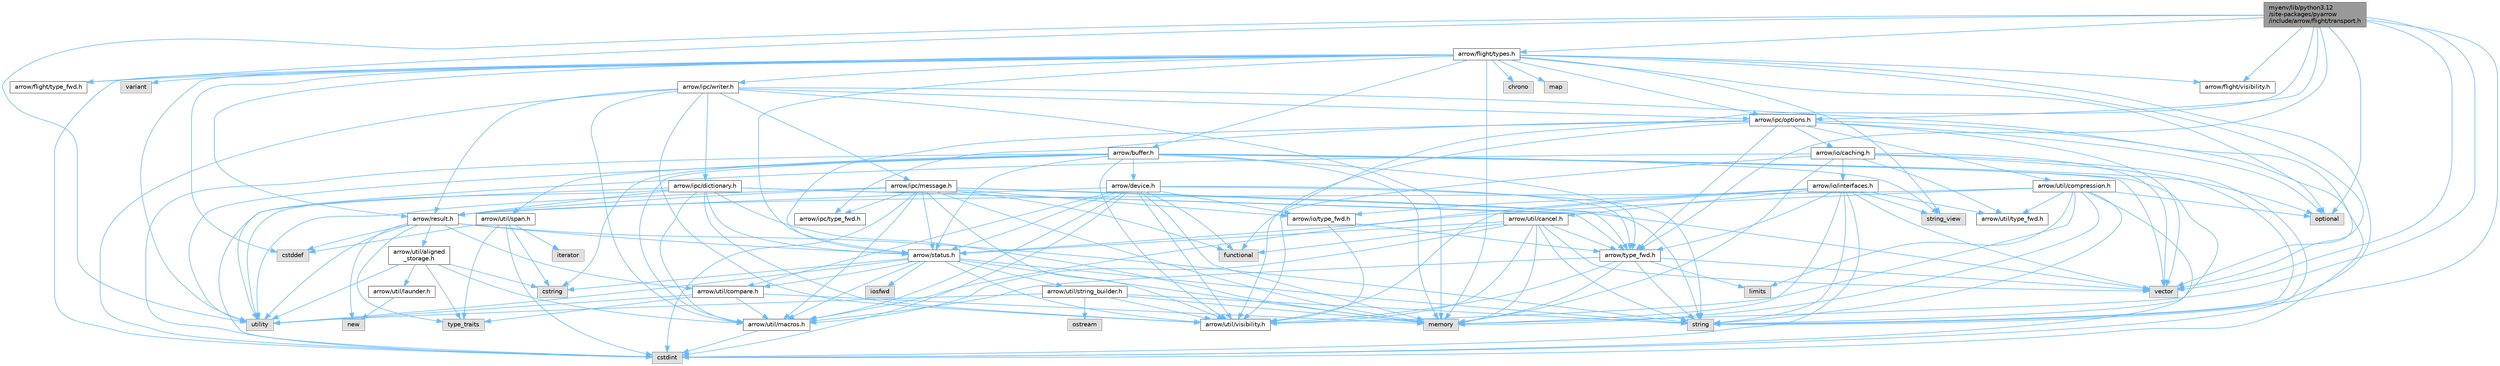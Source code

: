 digraph "myenv/lib/python3.12/site-packages/pyarrow/include/arrow/flight/transport.h"
{
 // LATEX_PDF_SIZE
  bgcolor="transparent";
  edge [fontname=Helvetica,fontsize=10,labelfontname=Helvetica,labelfontsize=10];
  node [fontname=Helvetica,fontsize=10,shape=box,height=0.2,width=0.4];
  Node1 [id="Node000001",label="myenv/lib/python3.12\l/site-packages/pyarrow\l/include/arrow/flight/transport.h",height=0.2,width=0.4,color="gray40", fillcolor="grey60", style="filled", fontcolor="black",tooltip=" "];
  Node1 -> Node2 [id="edge1_Node000001_Node000002",color="steelblue1",style="solid",tooltip=" "];
  Node2 [id="Node000002",label="functional",height=0.2,width=0.4,color="grey60", fillcolor="#E0E0E0", style="filled",tooltip=" "];
  Node1 -> Node3 [id="edge2_Node000001_Node000003",color="steelblue1",style="solid",tooltip=" "];
  Node3 [id="Node000003",label="memory",height=0.2,width=0.4,color="grey60", fillcolor="#E0E0E0", style="filled",tooltip=" "];
  Node1 -> Node4 [id="edge3_Node000001_Node000004",color="steelblue1",style="solid",tooltip=" "];
  Node4 [id="Node000004",label="optional",height=0.2,width=0.4,color="grey60", fillcolor="#E0E0E0", style="filled",tooltip=" "];
  Node1 -> Node5 [id="edge4_Node000001_Node000005",color="steelblue1",style="solid",tooltip=" "];
  Node5 [id="Node000005",label="string",height=0.2,width=0.4,color="grey60", fillcolor="#E0E0E0", style="filled",tooltip=" "];
  Node1 -> Node6 [id="edge5_Node000001_Node000006",color="steelblue1",style="solid",tooltip=" "];
  Node6 [id="Node000006",label="utility",height=0.2,width=0.4,color="grey60", fillcolor="#E0E0E0", style="filled",tooltip=" "];
  Node1 -> Node7 [id="edge6_Node000001_Node000007",color="steelblue1",style="solid",tooltip=" "];
  Node7 [id="Node000007",label="vector",height=0.2,width=0.4,color="grey60", fillcolor="#E0E0E0", style="filled",tooltip=" "];
  Node1 -> Node8 [id="edge7_Node000001_Node000008",color="steelblue1",style="solid",tooltip=" "];
  Node8 [id="Node000008",label="arrow/flight/type_fwd.h",height=0.2,width=0.4,color="grey40", fillcolor="white", style="filled",URL="$arrow_2flight_2type__fwd_8h.html",tooltip=" "];
  Node1 -> Node9 [id="edge8_Node000001_Node000009",color="steelblue1",style="solid",tooltip=" "];
  Node9 [id="Node000009",label="arrow/flight/types.h",height=0.2,width=0.4,color="grey40", fillcolor="white", style="filled",URL="$arrow_2flight_2types_8h.html",tooltip=" "];
  Node9 -> Node10 [id="edge9_Node000009_Node000010",color="steelblue1",style="solid",tooltip=" "];
  Node10 [id="Node000010",label="chrono",height=0.2,width=0.4,color="grey60", fillcolor="#E0E0E0", style="filled",tooltip=" "];
  Node9 -> Node11 [id="edge10_Node000009_Node000011",color="steelblue1",style="solid",tooltip=" "];
  Node11 [id="Node000011",label="cstddef",height=0.2,width=0.4,color="grey60", fillcolor="#E0E0E0", style="filled",tooltip=" "];
  Node9 -> Node12 [id="edge11_Node000009_Node000012",color="steelblue1",style="solid",tooltip=" "];
  Node12 [id="Node000012",label="cstdint",height=0.2,width=0.4,color="grey60", fillcolor="#E0E0E0", style="filled",tooltip=" "];
  Node9 -> Node13 [id="edge12_Node000009_Node000013",color="steelblue1",style="solid",tooltip=" "];
  Node13 [id="Node000013",label="map",height=0.2,width=0.4,color="grey60", fillcolor="#E0E0E0", style="filled",tooltip=" "];
  Node9 -> Node3 [id="edge13_Node000009_Node000003",color="steelblue1",style="solid",tooltip=" "];
  Node9 -> Node4 [id="edge14_Node000009_Node000004",color="steelblue1",style="solid",tooltip=" "];
  Node9 -> Node5 [id="edge15_Node000009_Node000005",color="steelblue1",style="solid",tooltip=" "];
  Node9 -> Node14 [id="edge16_Node000009_Node000014",color="steelblue1",style="solid",tooltip=" "];
  Node14 [id="Node000014",label="string_view",height=0.2,width=0.4,color="grey60", fillcolor="#E0E0E0", style="filled",tooltip=" "];
  Node9 -> Node6 [id="edge17_Node000009_Node000006",color="steelblue1",style="solid",tooltip=" "];
  Node9 -> Node15 [id="edge18_Node000009_Node000015",color="steelblue1",style="solid",tooltip=" "];
  Node15 [id="Node000015",label="variant",height=0.2,width=0.4,color="grey60", fillcolor="#E0E0E0", style="filled",tooltip=" "];
  Node9 -> Node7 [id="edge19_Node000009_Node000007",color="steelblue1",style="solid",tooltip=" "];
  Node9 -> Node16 [id="edge20_Node000009_Node000016",color="steelblue1",style="solid",tooltip=" "];
  Node16 [id="Node000016",label="arrow/buffer.h",height=0.2,width=0.4,color="grey40", fillcolor="white", style="filled",URL="$buffer_8h.html",tooltip=" "];
  Node16 -> Node12 [id="edge21_Node000016_Node000012",color="steelblue1",style="solid",tooltip=" "];
  Node16 -> Node17 [id="edge22_Node000016_Node000017",color="steelblue1",style="solid",tooltip=" "];
  Node17 [id="Node000017",label="cstring",height=0.2,width=0.4,color="grey60", fillcolor="#E0E0E0", style="filled",tooltip=" "];
  Node16 -> Node3 [id="edge23_Node000016_Node000003",color="steelblue1",style="solid",tooltip=" "];
  Node16 -> Node4 [id="edge24_Node000016_Node000004",color="steelblue1",style="solid",tooltip=" "];
  Node16 -> Node5 [id="edge25_Node000016_Node000005",color="steelblue1",style="solid",tooltip=" "];
  Node16 -> Node14 [id="edge26_Node000016_Node000014",color="steelblue1",style="solid",tooltip=" "];
  Node16 -> Node6 [id="edge27_Node000016_Node000006",color="steelblue1",style="solid",tooltip=" "];
  Node16 -> Node7 [id="edge28_Node000016_Node000007",color="steelblue1",style="solid",tooltip=" "];
  Node16 -> Node18 [id="edge29_Node000016_Node000018",color="steelblue1",style="solid",tooltip=" "];
  Node18 [id="Node000018",label="arrow/device.h",height=0.2,width=0.4,color="grey40", fillcolor="white", style="filled",URL="$device_8h.html",tooltip=" "];
  Node18 -> Node12 [id="edge30_Node000018_Node000012",color="steelblue1",style="solid",tooltip=" "];
  Node18 -> Node2 [id="edge31_Node000018_Node000002",color="steelblue1",style="solid",tooltip=" "];
  Node18 -> Node3 [id="edge32_Node000018_Node000003",color="steelblue1",style="solid",tooltip=" "];
  Node18 -> Node5 [id="edge33_Node000018_Node000005",color="steelblue1",style="solid",tooltip=" "];
  Node18 -> Node19 [id="edge34_Node000018_Node000019",color="steelblue1",style="solid",tooltip=" "];
  Node19 [id="Node000019",label="arrow/io/type_fwd.h",height=0.2,width=0.4,color="grey40", fillcolor="white", style="filled",URL="$arrow_2io_2type__fwd_8h.html",tooltip=" "];
  Node19 -> Node20 [id="edge35_Node000019_Node000020",color="steelblue1",style="solid",tooltip=" "];
  Node20 [id="Node000020",label="arrow/type_fwd.h",height=0.2,width=0.4,color="grey40", fillcolor="white", style="filled",URL="$arrow_2type__fwd_8h.html",tooltip=" "];
  Node20 -> Node21 [id="edge36_Node000020_Node000021",color="steelblue1",style="solid",tooltip=" "];
  Node21 [id="Node000021",label="limits",height=0.2,width=0.4,color="grey60", fillcolor="#E0E0E0", style="filled",tooltip=" "];
  Node20 -> Node3 [id="edge37_Node000020_Node000003",color="steelblue1",style="solid",tooltip=" "];
  Node20 -> Node5 [id="edge38_Node000020_Node000005",color="steelblue1",style="solid",tooltip=" "];
  Node20 -> Node7 [id="edge39_Node000020_Node000007",color="steelblue1",style="solid",tooltip=" "];
  Node20 -> Node22 [id="edge40_Node000020_Node000022",color="steelblue1",style="solid",tooltip=" "];
  Node22 [id="Node000022",label="arrow/util/macros.h",height=0.2,width=0.4,color="grey40", fillcolor="white", style="filled",URL="$macros_8h.html",tooltip=" "];
  Node22 -> Node12 [id="edge41_Node000022_Node000012",color="steelblue1",style="solid",tooltip=" "];
  Node20 -> Node23 [id="edge42_Node000020_Node000023",color="steelblue1",style="solid",tooltip=" "];
  Node23 [id="Node000023",label="arrow/util/visibility.h",height=0.2,width=0.4,color="grey40", fillcolor="white", style="filled",URL="$include_2arrow_2util_2visibility_8h.html",tooltip=" "];
  Node19 -> Node23 [id="edge43_Node000019_Node000023",color="steelblue1",style="solid",tooltip=" "];
  Node18 -> Node24 [id="edge44_Node000018_Node000024",color="steelblue1",style="solid",tooltip=" "];
  Node24 [id="Node000024",label="arrow/result.h",height=0.2,width=0.4,color="grey40", fillcolor="white", style="filled",URL="$result_8h.html",tooltip=" "];
  Node24 -> Node11 [id="edge45_Node000024_Node000011",color="steelblue1",style="solid",tooltip=" "];
  Node24 -> Node25 [id="edge46_Node000024_Node000025",color="steelblue1",style="solid",tooltip=" "];
  Node25 [id="Node000025",label="new",height=0.2,width=0.4,color="grey60", fillcolor="#E0E0E0", style="filled",tooltip=" "];
  Node24 -> Node5 [id="edge47_Node000024_Node000005",color="steelblue1",style="solid",tooltip=" "];
  Node24 -> Node26 [id="edge48_Node000024_Node000026",color="steelblue1",style="solid",tooltip=" "];
  Node26 [id="Node000026",label="type_traits",height=0.2,width=0.4,color="grey60", fillcolor="#E0E0E0", style="filled",tooltip=" "];
  Node24 -> Node6 [id="edge49_Node000024_Node000006",color="steelblue1",style="solid",tooltip=" "];
  Node24 -> Node27 [id="edge50_Node000024_Node000027",color="steelblue1",style="solid",tooltip=" "];
  Node27 [id="Node000027",label="arrow/status.h",height=0.2,width=0.4,color="grey40", fillcolor="white", style="filled",URL="$status_8h.html",tooltip=" "];
  Node27 -> Node17 [id="edge51_Node000027_Node000017",color="steelblue1",style="solid",tooltip=" "];
  Node27 -> Node28 [id="edge52_Node000027_Node000028",color="steelblue1",style="solid",tooltip=" "];
  Node28 [id="Node000028",label="iosfwd",height=0.2,width=0.4,color="grey60", fillcolor="#E0E0E0", style="filled",tooltip=" "];
  Node27 -> Node3 [id="edge53_Node000027_Node000003",color="steelblue1",style="solid",tooltip=" "];
  Node27 -> Node5 [id="edge54_Node000027_Node000005",color="steelblue1",style="solid",tooltip=" "];
  Node27 -> Node6 [id="edge55_Node000027_Node000006",color="steelblue1",style="solid",tooltip=" "];
  Node27 -> Node29 [id="edge56_Node000027_Node000029",color="steelblue1",style="solid",tooltip=" "];
  Node29 [id="Node000029",label="arrow/util/compare.h",height=0.2,width=0.4,color="grey40", fillcolor="white", style="filled",URL="$util_2compare_8h.html",tooltip=" "];
  Node29 -> Node3 [id="edge57_Node000029_Node000003",color="steelblue1",style="solid",tooltip=" "];
  Node29 -> Node26 [id="edge58_Node000029_Node000026",color="steelblue1",style="solid",tooltip=" "];
  Node29 -> Node6 [id="edge59_Node000029_Node000006",color="steelblue1",style="solid",tooltip=" "];
  Node29 -> Node22 [id="edge60_Node000029_Node000022",color="steelblue1",style="solid",tooltip=" "];
  Node27 -> Node22 [id="edge61_Node000027_Node000022",color="steelblue1",style="solid",tooltip=" "];
  Node27 -> Node30 [id="edge62_Node000027_Node000030",color="steelblue1",style="solid",tooltip=" "];
  Node30 [id="Node000030",label="arrow/util/string_builder.h",height=0.2,width=0.4,color="grey40", fillcolor="white", style="filled",URL="$string__builder_8h.html",tooltip=" "];
  Node30 -> Node3 [id="edge63_Node000030_Node000003",color="steelblue1",style="solid",tooltip=" "];
  Node30 -> Node31 [id="edge64_Node000030_Node000031",color="steelblue1",style="solid",tooltip=" "];
  Node31 [id="Node000031",label="ostream",height=0.2,width=0.4,color="grey60", fillcolor="#E0E0E0", style="filled",tooltip=" "];
  Node30 -> Node5 [id="edge65_Node000030_Node000005",color="steelblue1",style="solid",tooltip=" "];
  Node30 -> Node6 [id="edge66_Node000030_Node000006",color="steelblue1",style="solid",tooltip=" "];
  Node30 -> Node23 [id="edge67_Node000030_Node000023",color="steelblue1",style="solid",tooltip=" "];
  Node27 -> Node23 [id="edge68_Node000027_Node000023",color="steelblue1",style="solid",tooltip=" "];
  Node24 -> Node32 [id="edge69_Node000024_Node000032",color="steelblue1",style="solid",tooltip=" "];
  Node32 [id="Node000032",label="arrow/util/aligned\l_storage.h",height=0.2,width=0.4,color="grey40", fillcolor="white", style="filled",URL="$aligned__storage_8h.html",tooltip=" "];
  Node32 -> Node17 [id="edge70_Node000032_Node000017",color="steelblue1",style="solid",tooltip=" "];
  Node32 -> Node26 [id="edge71_Node000032_Node000026",color="steelblue1",style="solid",tooltip=" "];
  Node32 -> Node6 [id="edge72_Node000032_Node000006",color="steelblue1",style="solid",tooltip=" "];
  Node32 -> Node33 [id="edge73_Node000032_Node000033",color="steelblue1",style="solid",tooltip=" "];
  Node33 [id="Node000033",label="arrow/util/launder.h",height=0.2,width=0.4,color="grey40", fillcolor="white", style="filled",URL="$launder_8h.html",tooltip=" "];
  Node33 -> Node25 [id="edge74_Node000033_Node000025",color="steelblue1",style="solid",tooltip=" "];
  Node32 -> Node22 [id="edge75_Node000032_Node000022",color="steelblue1",style="solid",tooltip=" "];
  Node24 -> Node29 [id="edge76_Node000024_Node000029",color="steelblue1",style="solid",tooltip=" "];
  Node18 -> Node27 [id="edge77_Node000018_Node000027",color="steelblue1",style="solid",tooltip=" "];
  Node18 -> Node20 [id="edge78_Node000018_Node000020",color="steelblue1",style="solid",tooltip=" "];
  Node18 -> Node29 [id="edge79_Node000018_Node000029",color="steelblue1",style="solid",tooltip=" "];
  Node18 -> Node22 [id="edge80_Node000018_Node000022",color="steelblue1",style="solid",tooltip=" "];
  Node18 -> Node23 [id="edge81_Node000018_Node000023",color="steelblue1",style="solid",tooltip=" "];
  Node16 -> Node27 [id="edge82_Node000016_Node000027",color="steelblue1",style="solid",tooltip=" "];
  Node16 -> Node20 [id="edge83_Node000016_Node000020",color="steelblue1",style="solid",tooltip=" "];
  Node16 -> Node22 [id="edge84_Node000016_Node000022",color="steelblue1",style="solid",tooltip=" "];
  Node16 -> Node34 [id="edge85_Node000016_Node000034",color="steelblue1",style="solid",tooltip=" "];
  Node34 [id="Node000034",label="arrow/util/span.h",height=0.2,width=0.4,color="grey40", fillcolor="white", style="filled",URL="$span_8h.html",tooltip=" "];
  Node34 -> Node11 [id="edge86_Node000034_Node000011",color="steelblue1",style="solid",tooltip=" "];
  Node34 -> Node12 [id="edge87_Node000034_Node000012",color="steelblue1",style="solid",tooltip=" "];
  Node34 -> Node17 [id="edge88_Node000034_Node000017",color="steelblue1",style="solid",tooltip=" "];
  Node34 -> Node35 [id="edge89_Node000034_Node000035",color="steelblue1",style="solid",tooltip=" "];
  Node35 [id="Node000035",label="iterator",height=0.2,width=0.4,color="grey60", fillcolor="#E0E0E0", style="filled",tooltip=" "];
  Node34 -> Node26 [id="edge90_Node000034_Node000026",color="steelblue1",style="solid",tooltip=" "];
  Node16 -> Node23 [id="edge91_Node000016_Node000023",color="steelblue1",style="solid",tooltip=" "];
  Node9 -> Node8 [id="edge92_Node000009_Node000008",color="steelblue1",style="solid",tooltip=" "];
  Node9 -> Node36 [id="edge93_Node000009_Node000036",color="steelblue1",style="solid",tooltip=" "];
  Node36 [id="Node000036",label="arrow/flight/visibility.h",height=0.2,width=0.4,color="grey40", fillcolor="white", style="filled",URL="$include_2arrow_2flight_2visibility_8h.html",tooltip=" "];
  Node9 -> Node37 [id="edge94_Node000009_Node000037",color="steelblue1",style="solid",tooltip=" "];
  Node37 [id="Node000037",label="arrow/ipc/options.h",height=0.2,width=0.4,color="grey40", fillcolor="white", style="filled",URL="$ipc_2options_8h.html",tooltip=" "];
  Node37 -> Node12 [id="edge95_Node000037_Node000012",color="steelblue1",style="solid",tooltip=" "];
  Node37 -> Node4 [id="edge96_Node000037_Node000004",color="steelblue1",style="solid",tooltip=" "];
  Node37 -> Node7 [id="edge97_Node000037_Node000007",color="steelblue1",style="solid",tooltip=" "];
  Node37 -> Node38 [id="edge98_Node000037_Node000038",color="steelblue1",style="solid",tooltip=" "];
  Node38 [id="Node000038",label="arrow/io/caching.h",height=0.2,width=0.4,color="grey40", fillcolor="white", style="filled",URL="$caching_8h.html",tooltip=" "];
  Node38 -> Node12 [id="edge99_Node000038_Node000012",color="steelblue1",style="solid",tooltip=" "];
  Node38 -> Node3 [id="edge100_Node000038_Node000003",color="steelblue1",style="solid",tooltip=" "];
  Node38 -> Node5 [id="edge101_Node000038_Node000005",color="steelblue1",style="solid",tooltip=" "];
  Node38 -> Node6 [id="edge102_Node000038_Node000006",color="steelblue1",style="solid",tooltip=" "];
  Node38 -> Node7 [id="edge103_Node000038_Node000007",color="steelblue1",style="solid",tooltip=" "];
  Node38 -> Node39 [id="edge104_Node000038_Node000039",color="steelblue1",style="solid",tooltip=" "];
  Node39 [id="Node000039",label="arrow/io/interfaces.h",height=0.2,width=0.4,color="grey40", fillcolor="white", style="filled",URL="$interfaces_8h.html",tooltip=" "];
  Node39 -> Node12 [id="edge105_Node000039_Node000012",color="steelblue1",style="solid",tooltip=" "];
  Node39 -> Node3 [id="edge106_Node000039_Node000003",color="steelblue1",style="solid",tooltip=" "];
  Node39 -> Node5 [id="edge107_Node000039_Node000005",color="steelblue1",style="solid",tooltip=" "];
  Node39 -> Node14 [id="edge108_Node000039_Node000014",color="steelblue1",style="solid",tooltip=" "];
  Node39 -> Node7 [id="edge109_Node000039_Node000007",color="steelblue1",style="solid",tooltip=" "];
  Node39 -> Node19 [id="edge110_Node000039_Node000019",color="steelblue1",style="solid",tooltip=" "];
  Node39 -> Node20 [id="edge111_Node000039_Node000020",color="steelblue1",style="solid",tooltip=" "];
  Node39 -> Node40 [id="edge112_Node000039_Node000040",color="steelblue1",style="solid",tooltip=" "];
  Node40 [id="Node000040",label="arrow/util/cancel.h",height=0.2,width=0.4,color="grey40", fillcolor="white", style="filled",URL="$cancel_8h.html",tooltip=" "];
  Node40 -> Node2 [id="edge113_Node000040_Node000002",color="steelblue1",style="solid",tooltip=" "];
  Node40 -> Node3 [id="edge114_Node000040_Node000003",color="steelblue1",style="solid",tooltip=" "];
  Node40 -> Node5 [id="edge115_Node000040_Node000005",color="steelblue1",style="solid",tooltip=" "];
  Node40 -> Node7 [id="edge116_Node000040_Node000007",color="steelblue1",style="solid",tooltip=" "];
  Node40 -> Node27 [id="edge117_Node000040_Node000027",color="steelblue1",style="solid",tooltip=" "];
  Node40 -> Node20 [id="edge118_Node000040_Node000020",color="steelblue1",style="solid",tooltip=" "];
  Node40 -> Node22 [id="edge119_Node000040_Node000022",color="steelblue1",style="solid",tooltip=" "];
  Node40 -> Node23 [id="edge120_Node000040_Node000023",color="steelblue1",style="solid",tooltip=" "];
  Node39 -> Node22 [id="edge121_Node000039_Node000022",color="steelblue1",style="solid",tooltip=" "];
  Node39 -> Node41 [id="edge122_Node000039_Node000041",color="steelblue1",style="solid",tooltip=" "];
  Node41 [id="Node000041",label="arrow/util/type_fwd.h",height=0.2,width=0.4,color="grey40", fillcolor="white", style="filled",URL="$arrow_2util_2type__fwd_8h.html",tooltip=" "];
  Node39 -> Node23 [id="edge123_Node000039_Node000023",color="steelblue1",style="solid",tooltip=" "];
  Node38 -> Node41 [id="edge124_Node000038_Node000041",color="steelblue1",style="solid",tooltip=" "];
  Node38 -> Node23 [id="edge125_Node000038_Node000023",color="steelblue1",style="solid",tooltip=" "];
  Node37 -> Node42 [id="edge126_Node000037_Node000042",color="steelblue1",style="solid",tooltip=" "];
  Node42 [id="Node000042",label="arrow/ipc/type_fwd.h",height=0.2,width=0.4,color="grey40", fillcolor="white", style="filled",URL="$arrow_2ipc_2type__fwd_8h.html",tooltip=" "];
  Node37 -> Node27 [id="edge127_Node000037_Node000027",color="steelblue1",style="solid",tooltip=" "];
  Node37 -> Node20 [id="edge128_Node000037_Node000020",color="steelblue1",style="solid",tooltip=" "];
  Node37 -> Node43 [id="edge129_Node000037_Node000043",color="steelblue1",style="solid",tooltip=" "];
  Node43 [id="Node000043",label="arrow/util/compression.h",height=0.2,width=0.4,color="grey40", fillcolor="white", style="filled",URL="$compression_8h.html",tooltip=" "];
  Node43 -> Node12 [id="edge130_Node000043_Node000012",color="steelblue1",style="solid",tooltip=" "];
  Node43 -> Node21 [id="edge131_Node000043_Node000021",color="steelblue1",style="solid",tooltip=" "];
  Node43 -> Node3 [id="edge132_Node000043_Node000003",color="steelblue1",style="solid",tooltip=" "];
  Node43 -> Node4 [id="edge133_Node000043_Node000004",color="steelblue1",style="solid",tooltip=" "];
  Node43 -> Node5 [id="edge134_Node000043_Node000005",color="steelblue1",style="solid",tooltip=" "];
  Node43 -> Node24 [id="edge135_Node000043_Node000024",color="steelblue1",style="solid",tooltip=" "];
  Node43 -> Node27 [id="edge136_Node000043_Node000027",color="steelblue1",style="solid",tooltip=" "];
  Node43 -> Node41 [id="edge137_Node000043_Node000041",color="steelblue1",style="solid",tooltip=" "];
  Node43 -> Node23 [id="edge138_Node000043_Node000023",color="steelblue1",style="solid",tooltip=" "];
  Node37 -> Node23 [id="edge139_Node000037_Node000023",color="steelblue1",style="solid",tooltip=" "];
  Node9 -> Node44 [id="edge140_Node000009_Node000044",color="steelblue1",style="solid",tooltip=" "];
  Node44 [id="Node000044",label="arrow/ipc/writer.h",height=0.2,width=0.4,color="grey40", fillcolor="white", style="filled",URL="$arrow_2ipc_2writer_8h.html",tooltip=" "];
  Node44 -> Node12 [id="edge141_Node000044_Node000012",color="steelblue1",style="solid",tooltip=" "];
  Node44 -> Node3 [id="edge142_Node000044_Node000003",color="steelblue1",style="solid",tooltip=" "];
  Node44 -> Node7 [id="edge143_Node000044_Node000007",color="steelblue1",style="solid",tooltip=" "];
  Node44 -> Node45 [id="edge144_Node000044_Node000045",color="steelblue1",style="solid",tooltip=" "];
  Node45 [id="Node000045",label="arrow/ipc/dictionary.h",height=0.2,width=0.4,color="grey40", fillcolor="white", style="filled",URL="$dictionary_8h.html",tooltip=" "];
  Node45 -> Node12 [id="edge145_Node000045_Node000012",color="steelblue1",style="solid",tooltip=" "];
  Node45 -> Node3 [id="edge146_Node000045_Node000003",color="steelblue1",style="solid",tooltip=" "];
  Node45 -> Node6 [id="edge147_Node000045_Node000006",color="steelblue1",style="solid",tooltip=" "];
  Node45 -> Node7 [id="edge148_Node000045_Node000007",color="steelblue1",style="solid",tooltip=" "];
  Node45 -> Node24 [id="edge149_Node000045_Node000024",color="steelblue1",style="solid",tooltip=" "];
  Node45 -> Node27 [id="edge150_Node000045_Node000027",color="steelblue1",style="solid",tooltip=" "];
  Node45 -> Node20 [id="edge151_Node000045_Node000020",color="steelblue1",style="solid",tooltip=" "];
  Node45 -> Node22 [id="edge152_Node000045_Node000022",color="steelblue1",style="solid",tooltip=" "];
  Node45 -> Node23 [id="edge153_Node000045_Node000023",color="steelblue1",style="solid",tooltip=" "];
  Node44 -> Node46 [id="edge154_Node000044_Node000046",color="steelblue1",style="solid",tooltip=" "];
  Node46 [id="Node000046",label="arrow/ipc/message.h",height=0.2,width=0.4,color="grey40", fillcolor="white", style="filled",URL="$message_8h.html",tooltip=" "];
  Node46 -> Node12 [id="edge155_Node000046_Node000012",color="steelblue1",style="solid",tooltip=" "];
  Node46 -> Node2 [id="edge156_Node000046_Node000002",color="steelblue1",style="solid",tooltip=" "];
  Node46 -> Node3 [id="edge157_Node000046_Node000003",color="steelblue1",style="solid",tooltip=" "];
  Node46 -> Node5 [id="edge158_Node000046_Node000005",color="steelblue1",style="solid",tooltip=" "];
  Node46 -> Node6 [id="edge159_Node000046_Node000006",color="steelblue1",style="solid",tooltip=" "];
  Node46 -> Node19 [id="edge160_Node000046_Node000019",color="steelblue1",style="solid",tooltip=" "];
  Node46 -> Node42 [id="edge161_Node000046_Node000042",color="steelblue1",style="solid",tooltip=" "];
  Node46 -> Node24 [id="edge162_Node000046_Node000024",color="steelblue1",style="solid",tooltip=" "];
  Node46 -> Node27 [id="edge163_Node000046_Node000027",color="steelblue1",style="solid",tooltip=" "];
  Node46 -> Node20 [id="edge164_Node000046_Node000020",color="steelblue1",style="solid",tooltip=" "];
  Node46 -> Node22 [id="edge165_Node000046_Node000022",color="steelblue1",style="solid",tooltip=" "];
  Node46 -> Node23 [id="edge166_Node000046_Node000023",color="steelblue1",style="solid",tooltip=" "];
  Node44 -> Node37 [id="edge167_Node000044_Node000037",color="steelblue1",style="solid",tooltip=" "];
  Node44 -> Node24 [id="edge168_Node000044_Node000024",color="steelblue1",style="solid",tooltip=" "];
  Node44 -> Node22 [id="edge169_Node000044_Node000022",color="steelblue1",style="solid",tooltip=" "];
  Node44 -> Node23 [id="edge170_Node000044_Node000023",color="steelblue1",style="solid",tooltip=" "];
  Node9 -> Node24 [id="edge171_Node000009_Node000024",color="steelblue1",style="solid",tooltip=" "];
  Node9 -> Node27 [id="edge172_Node000009_Node000027",color="steelblue1",style="solid",tooltip=" "];
  Node1 -> Node36 [id="edge173_Node000001_Node000036",color="steelblue1",style="solid",tooltip=" "];
  Node1 -> Node37 [id="edge174_Node000001_Node000037",color="steelblue1",style="solid",tooltip=" "];
  Node1 -> Node20 [id="edge175_Node000001_Node000020",color="steelblue1",style="solid",tooltip=" "];
}
